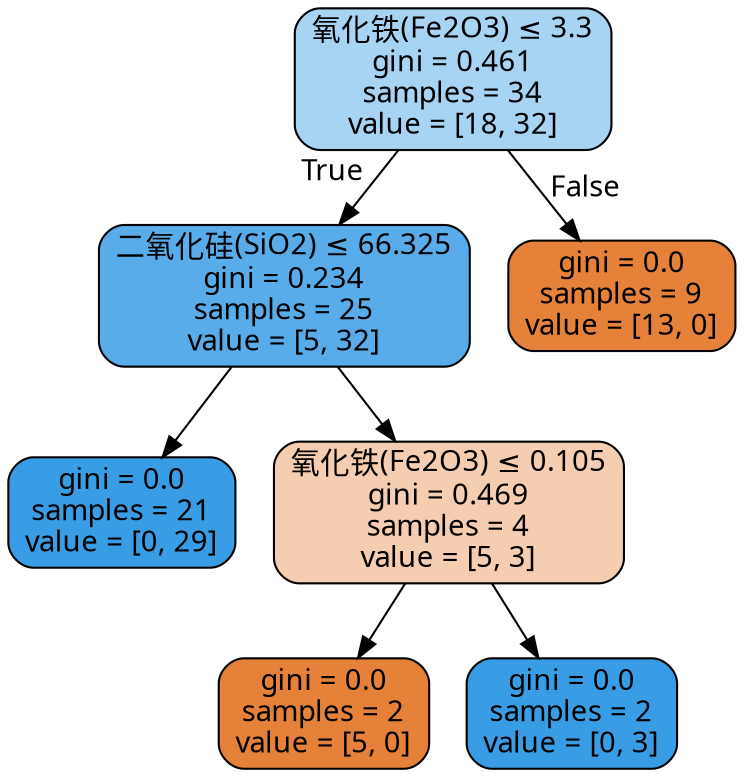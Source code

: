 digraph Tree {
node [shape=box, style="filled, rounded", color="black", fontname="DengXian"] ;
edge [fontname="DengXian"] ;
0 [label=<氧化铁(Fe2O3) &le; 3.3<br/>gini = 0.461<br/>samples = 34<br/>value = [18, 32]>, fillcolor="#a8d4f4"] ;
1 [label=<二氧化硅(SiO2) &le; 66.325<br/>gini = 0.234<br/>samples = 25<br/>value = [5, 32]>, fillcolor="#58ace9"] ;
0 -> 1 [labeldistance=2.5, labelangle=45, headlabel="True"] ;
2 [label=<gini = 0.0<br/>samples = 21<br/>value = [0, 29]>, fillcolor="#399de5"] ;
1 -> 2 ;
3 [label=<氧化铁(Fe2O3) &le; 0.105<br/>gini = 0.469<br/>samples = 4<br/>value = [5, 3]>, fillcolor="#f5cdb0"] ;
1 -> 3 ;
4 [label=<gini = 0.0<br/>samples = 2<br/>value = [5, 0]>, fillcolor="#e58139"] ;
3 -> 4 ;
5 [label=<gini = 0.0<br/>samples = 2<br/>value = [0, 3]>, fillcolor="#399de5"] ;
3 -> 5 ;
6 [label=<gini = 0.0<br/>samples = 9<br/>value = [13, 0]>, fillcolor="#e58139"] ;
0 -> 6 [labeldistance=2.5, labelangle=-45, headlabel="False"] ;
}